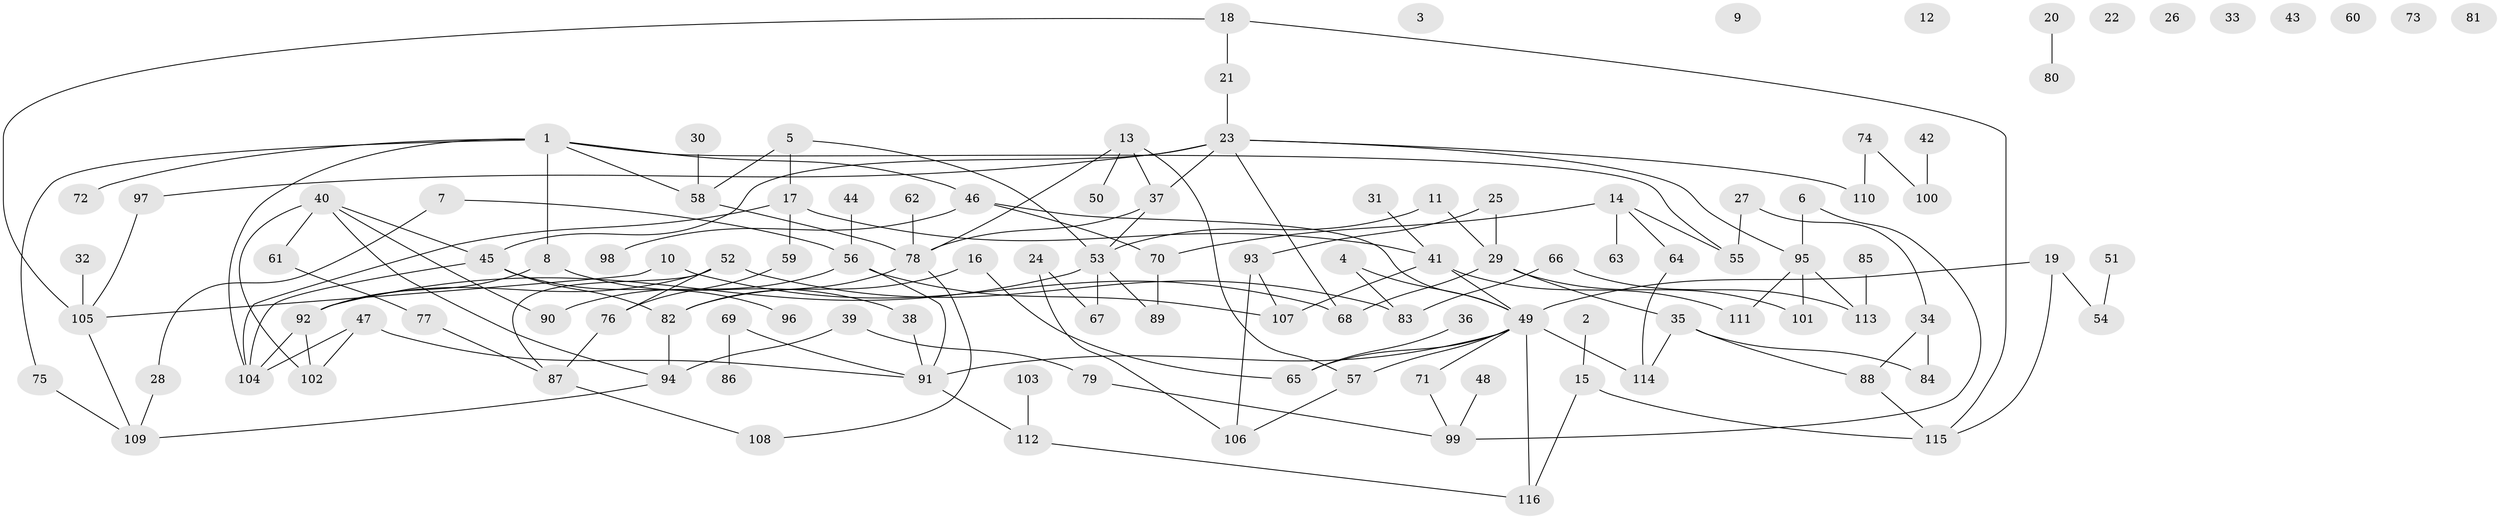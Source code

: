 // Generated by graph-tools (version 1.1) at 2025/12/03/09/25 04:12:52]
// undirected, 116 vertices, 150 edges
graph export_dot {
graph [start="1"]
  node [color=gray90,style=filled];
  1;
  2;
  3;
  4;
  5;
  6;
  7;
  8;
  9;
  10;
  11;
  12;
  13;
  14;
  15;
  16;
  17;
  18;
  19;
  20;
  21;
  22;
  23;
  24;
  25;
  26;
  27;
  28;
  29;
  30;
  31;
  32;
  33;
  34;
  35;
  36;
  37;
  38;
  39;
  40;
  41;
  42;
  43;
  44;
  45;
  46;
  47;
  48;
  49;
  50;
  51;
  52;
  53;
  54;
  55;
  56;
  57;
  58;
  59;
  60;
  61;
  62;
  63;
  64;
  65;
  66;
  67;
  68;
  69;
  70;
  71;
  72;
  73;
  74;
  75;
  76;
  77;
  78;
  79;
  80;
  81;
  82;
  83;
  84;
  85;
  86;
  87;
  88;
  89;
  90;
  91;
  92;
  93;
  94;
  95;
  96;
  97;
  98;
  99;
  100;
  101;
  102;
  103;
  104;
  105;
  106;
  107;
  108;
  109;
  110;
  111;
  112;
  113;
  114;
  115;
  116;
  1 -- 8;
  1 -- 46;
  1 -- 55;
  1 -- 58;
  1 -- 72;
  1 -- 75;
  1 -- 104;
  2 -- 15;
  4 -- 49;
  4 -- 83;
  5 -- 17;
  5 -- 53;
  5 -- 58;
  6 -- 95;
  6 -- 99;
  7 -- 28;
  7 -- 56;
  8 -- 38;
  8 -- 92;
  10 -- 68;
  10 -- 105;
  11 -- 29;
  11 -- 53;
  13 -- 37;
  13 -- 50;
  13 -- 57;
  13 -- 78;
  14 -- 55;
  14 -- 63;
  14 -- 64;
  14 -- 70;
  15 -- 115;
  15 -- 116;
  16 -- 65;
  16 -- 82;
  17 -- 41;
  17 -- 59;
  17 -- 104;
  18 -- 21;
  18 -- 105;
  18 -- 115;
  19 -- 49;
  19 -- 54;
  19 -- 115;
  20 -- 80;
  21 -- 23;
  23 -- 37;
  23 -- 45;
  23 -- 68;
  23 -- 95;
  23 -- 97;
  23 -- 110;
  24 -- 67;
  24 -- 106;
  25 -- 29;
  25 -- 93;
  27 -- 34;
  27 -- 55;
  28 -- 109;
  29 -- 35;
  29 -- 68;
  29 -- 101;
  30 -- 58;
  31 -- 41;
  32 -- 105;
  34 -- 84;
  34 -- 88;
  35 -- 84;
  35 -- 88;
  35 -- 114;
  36 -- 65;
  37 -- 53;
  37 -- 78;
  38 -- 91;
  39 -- 79;
  39 -- 94;
  40 -- 45;
  40 -- 61;
  40 -- 90;
  40 -- 94;
  40 -- 102;
  41 -- 49;
  41 -- 107;
  41 -- 111;
  42 -- 100;
  44 -- 56;
  45 -- 82;
  45 -- 96;
  45 -- 104;
  46 -- 49;
  46 -- 70;
  46 -- 98;
  47 -- 91;
  47 -- 102;
  47 -- 104;
  48 -- 99;
  49 -- 57;
  49 -- 65;
  49 -- 71;
  49 -- 91;
  49 -- 114;
  49 -- 116;
  51 -- 54;
  52 -- 76;
  52 -- 83;
  52 -- 87;
  52 -- 92;
  53 -- 67;
  53 -- 89;
  53 -- 92;
  56 -- 90;
  56 -- 91;
  56 -- 107;
  57 -- 106;
  58 -- 78;
  59 -- 76;
  61 -- 77;
  62 -- 78;
  64 -- 114;
  66 -- 83;
  66 -- 113;
  69 -- 86;
  69 -- 91;
  70 -- 89;
  71 -- 99;
  74 -- 100;
  74 -- 110;
  75 -- 109;
  76 -- 87;
  77 -- 87;
  78 -- 82;
  78 -- 108;
  79 -- 99;
  82 -- 94;
  85 -- 113;
  87 -- 108;
  88 -- 115;
  91 -- 112;
  92 -- 102;
  92 -- 104;
  93 -- 106;
  93 -- 107;
  94 -- 109;
  95 -- 101;
  95 -- 111;
  95 -- 113;
  97 -- 105;
  103 -- 112;
  105 -- 109;
  112 -- 116;
}
